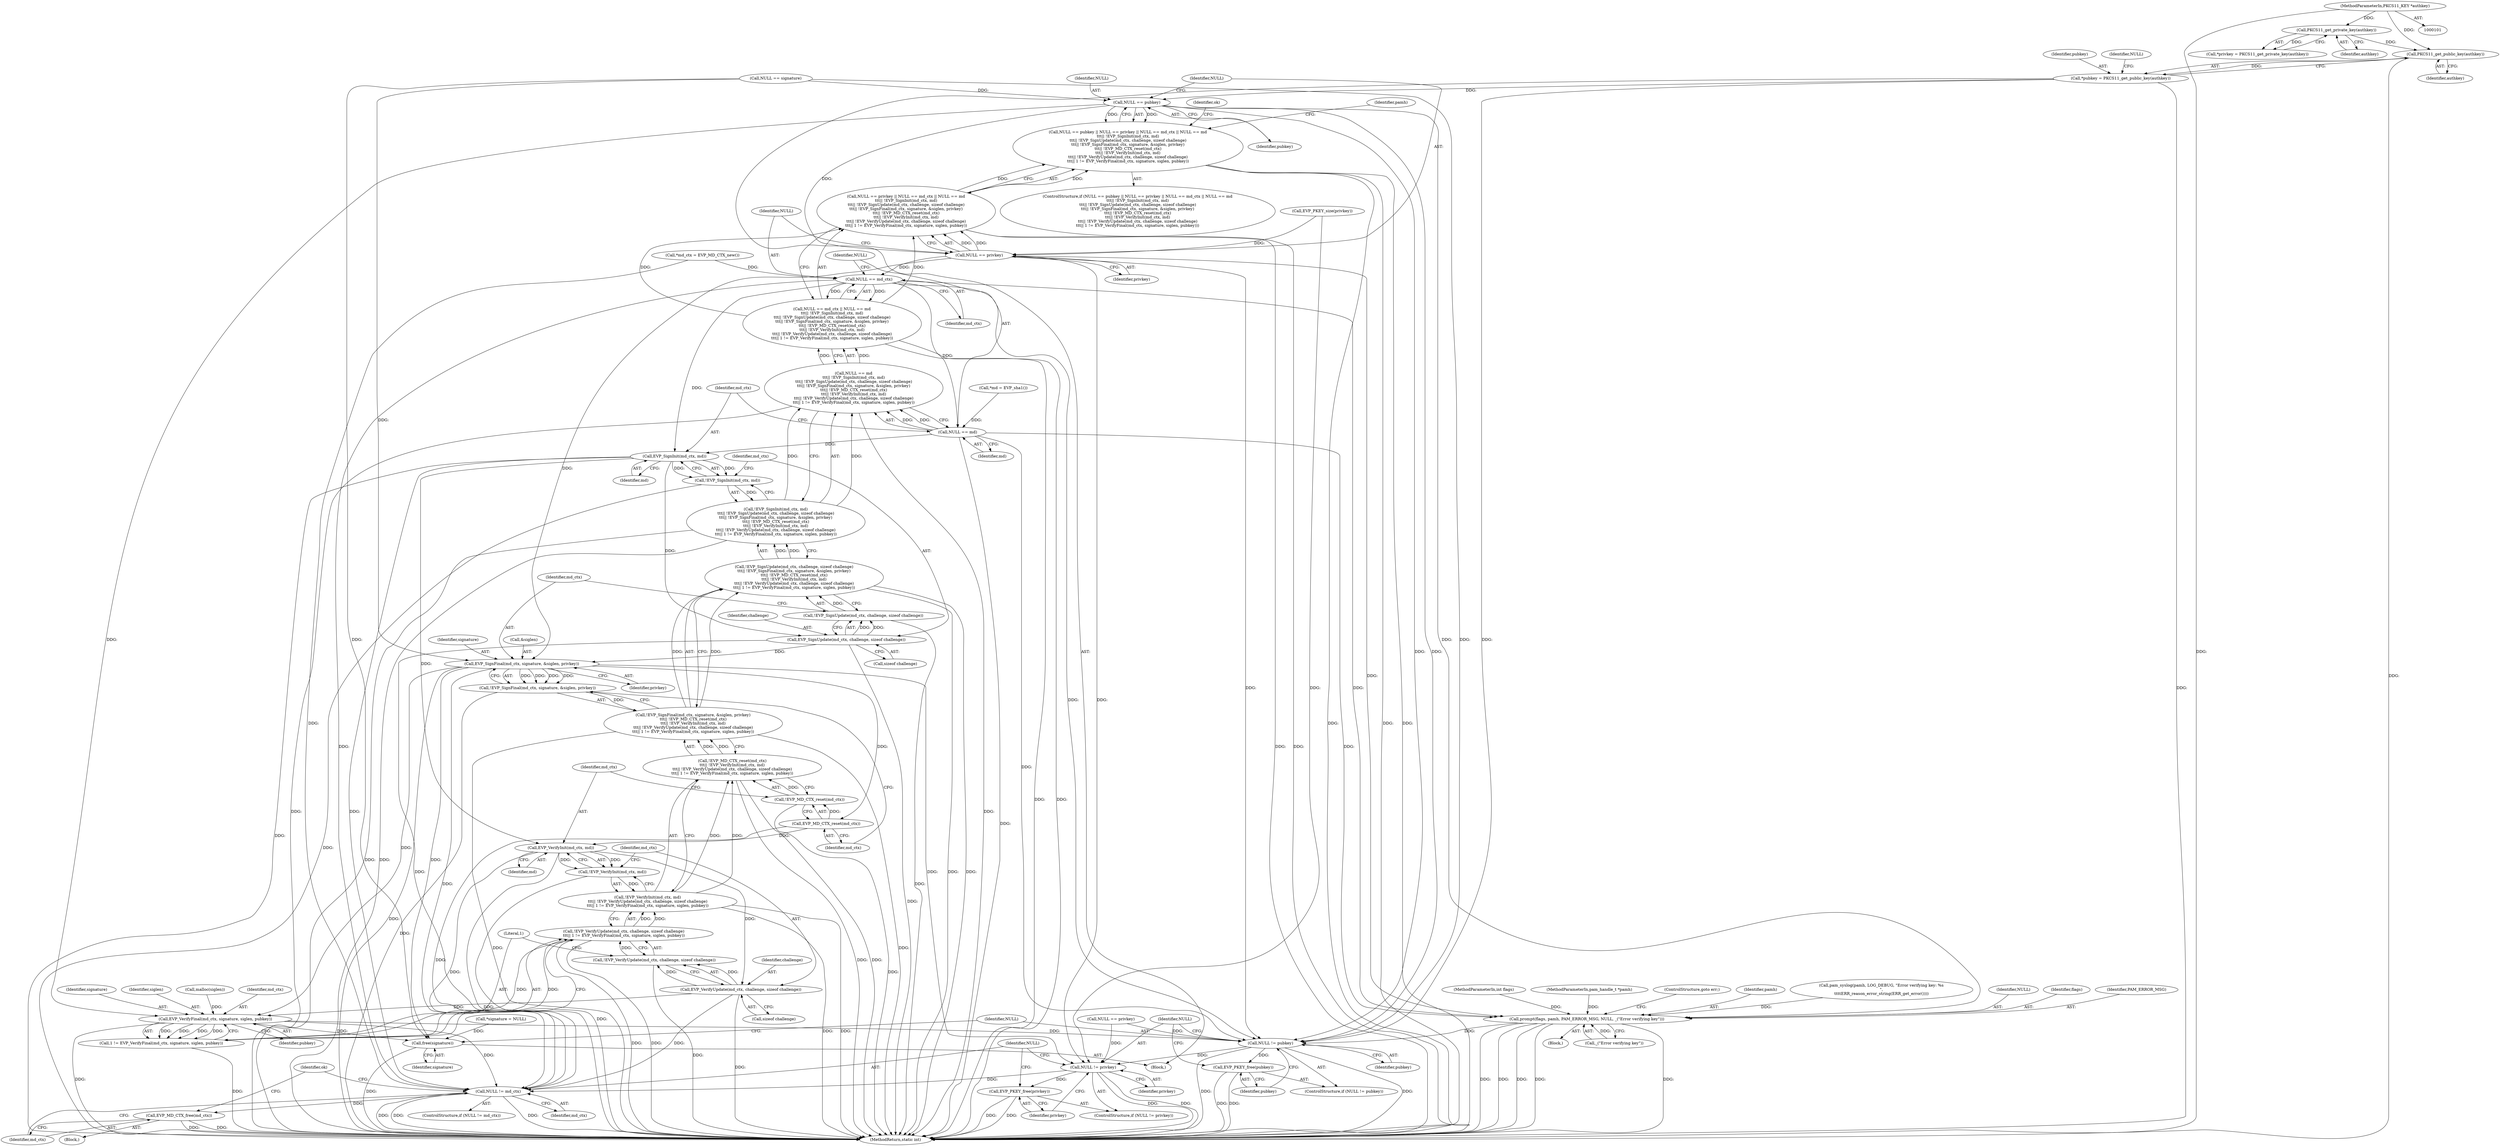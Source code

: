 digraph "0_pam_p11_d150b60e1e14c261b113f55681419ad1dfa8a76c@pointer" {
"1000132" [label="(Call,PKCS11_get_public_key(authkey))"];
"1000127" [label="(Call,PKCS11_get_private_key(authkey))"];
"1000104" [label="(MethodParameterIn,PKCS11_KEY *authkey)"];
"1000130" [label="(Call,*pubkey = PKCS11_get_public_key(authkey))"];
"1000169" [label="(Call,NULL == pubkey)"];
"1000168" [label="(Call,NULL == pubkey || NULL == privkey || NULL == md_ctx || NULL == md\n\t\t\t|| !EVP_SignInit(md_ctx, md)\n\t\t\t|| !EVP_SignUpdate(md_ctx, challenge, sizeof challenge)\n\t\t\t|| !EVP_SignFinal(md_ctx, signature, &siglen, privkey)\n\t\t\t|| !EVP_MD_CTX_reset(md_ctx)\n\t\t\t|| !EVP_VerifyInit(md_ctx, md)\n\t\t\t|| !EVP_VerifyUpdate(md_ctx, challenge, sizeof challenge)\n\t\t\t|| 1 != EVP_VerifyFinal(md_ctx, signature, siglen, pubkey))"];
"1000173" [label="(Call,NULL == privkey)"];
"1000172" [label="(Call,NULL == privkey || NULL == md_ctx || NULL == md\n\t\t\t|| !EVP_SignInit(md_ctx, md)\n\t\t\t|| !EVP_SignUpdate(md_ctx, challenge, sizeof challenge)\n\t\t\t|| !EVP_SignFinal(md_ctx, signature, &siglen, privkey)\n\t\t\t|| !EVP_MD_CTX_reset(md_ctx)\n\t\t\t|| !EVP_VerifyInit(md_ctx, md)\n\t\t\t|| !EVP_VerifyUpdate(md_ctx, challenge, sizeof challenge)\n\t\t\t|| 1 != EVP_VerifyFinal(md_ctx, signature, siglen, pubkey))"];
"1000177" [label="(Call,NULL == md_ctx)"];
"1000176" [label="(Call,NULL == md_ctx || NULL == md\n\t\t\t|| !EVP_SignInit(md_ctx, md)\n\t\t\t|| !EVP_SignUpdate(md_ctx, challenge, sizeof challenge)\n\t\t\t|| !EVP_SignFinal(md_ctx, signature, &siglen, privkey)\n\t\t\t|| !EVP_MD_CTX_reset(md_ctx)\n\t\t\t|| !EVP_VerifyInit(md_ctx, md)\n\t\t\t|| !EVP_VerifyUpdate(md_ctx, challenge, sizeof challenge)\n\t\t\t|| 1 != EVP_VerifyFinal(md_ctx, signature, siglen, pubkey))"];
"1000181" [label="(Call,NULL == md)"];
"1000180" [label="(Call,NULL == md\n\t\t\t|| !EVP_SignInit(md_ctx, md)\n\t\t\t|| !EVP_SignUpdate(md_ctx, challenge, sizeof challenge)\n\t\t\t|| !EVP_SignFinal(md_ctx, signature, &siglen, privkey)\n\t\t\t|| !EVP_MD_CTX_reset(md_ctx)\n\t\t\t|| !EVP_VerifyInit(md_ctx, md)\n\t\t\t|| !EVP_VerifyUpdate(md_ctx, challenge, sizeof challenge)\n\t\t\t|| 1 != EVP_VerifyFinal(md_ctx, signature, siglen, pubkey))"];
"1000186" [label="(Call,EVP_SignInit(md_ctx, md))"];
"1000185" [label="(Call,!EVP_SignInit(md_ctx, md))"];
"1000184" [label="(Call,!EVP_SignInit(md_ctx, md)\n\t\t\t|| !EVP_SignUpdate(md_ctx, challenge, sizeof challenge)\n\t\t\t|| !EVP_SignFinal(md_ctx, signature, &siglen, privkey)\n\t\t\t|| !EVP_MD_CTX_reset(md_ctx)\n\t\t\t|| !EVP_VerifyInit(md_ctx, md)\n\t\t\t|| !EVP_VerifyUpdate(md_ctx, challenge, sizeof challenge)\n\t\t\t|| 1 != EVP_VerifyFinal(md_ctx, signature, siglen, pubkey))"];
"1000191" [label="(Call,EVP_SignUpdate(md_ctx, challenge, sizeof challenge))"];
"1000190" [label="(Call,!EVP_SignUpdate(md_ctx, challenge, sizeof challenge))"];
"1000189" [label="(Call,!EVP_SignUpdate(md_ctx, challenge, sizeof challenge)\n\t\t\t|| !EVP_SignFinal(md_ctx, signature, &siglen, privkey)\n\t\t\t|| !EVP_MD_CTX_reset(md_ctx)\n\t\t\t|| !EVP_VerifyInit(md_ctx, md)\n\t\t\t|| !EVP_VerifyUpdate(md_ctx, challenge, sizeof challenge)\n\t\t\t|| 1 != EVP_VerifyFinal(md_ctx, signature, siglen, pubkey))"];
"1000198" [label="(Call,EVP_SignFinal(md_ctx, signature, &siglen, privkey))"];
"1000197" [label="(Call,!EVP_SignFinal(md_ctx, signature, &siglen, privkey))"];
"1000196" [label="(Call,!EVP_SignFinal(md_ctx, signature, &siglen, privkey)\n\t\t\t|| !EVP_MD_CTX_reset(md_ctx)\n\t\t\t|| !EVP_VerifyInit(md_ctx, md)\n\t\t\t|| !EVP_VerifyUpdate(md_ctx, challenge, sizeof challenge)\n\t\t\t|| 1 != EVP_VerifyFinal(md_ctx, signature, siglen, pubkey))"];
"1000206" [label="(Call,EVP_MD_CTX_reset(md_ctx))"];
"1000205" [label="(Call,!EVP_MD_CTX_reset(md_ctx))"];
"1000204" [label="(Call,!EVP_MD_CTX_reset(md_ctx)\n\t\t\t|| !EVP_VerifyInit(md_ctx, md)\n\t\t\t|| !EVP_VerifyUpdate(md_ctx, challenge, sizeof challenge)\n\t\t\t|| 1 != EVP_VerifyFinal(md_ctx, signature, siglen, pubkey))"];
"1000210" [label="(Call,EVP_VerifyInit(md_ctx, md))"];
"1000209" [label="(Call,!EVP_VerifyInit(md_ctx, md))"];
"1000208" [label="(Call,!EVP_VerifyInit(md_ctx, md)\n\t\t\t|| !EVP_VerifyUpdate(md_ctx, challenge, sizeof challenge)\n\t\t\t|| 1 != EVP_VerifyFinal(md_ctx, signature, siglen, pubkey))"];
"1000215" [label="(Call,EVP_VerifyUpdate(md_ctx, challenge, sizeof challenge))"];
"1000214" [label="(Call,!EVP_VerifyUpdate(md_ctx, challenge, sizeof challenge))"];
"1000213" [label="(Call,!EVP_VerifyUpdate(md_ctx, challenge, sizeof challenge)\n\t\t\t|| 1 != EVP_VerifyFinal(md_ctx, signature, siglen, pubkey))"];
"1000222" [label="(Call,EVP_VerifyFinal(md_ctx, signature, siglen, pubkey))"];
"1000220" [label="(Call,1 != EVP_VerifyFinal(md_ctx, signature, siglen, pubkey))"];
"1000246" [label="(Call,free(signature))"];
"1000249" [label="(Call,NULL != pubkey)"];
"1000252" [label="(Call,EVP_PKEY_free(pubkey))"];
"1000255" [label="(Call,NULL != privkey)"];
"1000258" [label="(Call,EVP_PKEY_free(privkey))"];
"1000261" [label="(Call,NULL != md_ctx)"];
"1000265" [label="(Call,EVP_MD_CTX_free(md_ctx))"];
"1000234" [label="(Call,prompt(flags, pamh, PAM_ERROR_MSG, NULL, _(\"Error verifying key\")))"];
"1000253" [label="(Identifier,pubkey)"];
"1000264" [label="(Block,)"];
"1000211" [label="(Identifier,md_ctx)"];
"1000246" [label="(Call,free(signature))"];
"1000251" [label="(Identifier,pubkey)"];
"1000243" [label="(Identifier,ok)"];
"1000216" [label="(Identifier,md_ctx)"];
"1000208" [label="(Call,!EVP_VerifyInit(md_ctx, md)\n\t\t\t|| !EVP_VerifyUpdate(md_ctx, challenge, sizeof challenge)\n\t\t\t|| 1 != EVP_VerifyFinal(md_ctx, signature, siglen, pubkey))"];
"1000105" [label="(Block,)"];
"1000132" [label="(Call,PKCS11_get_public_key(authkey))"];
"1000167" [label="(ControlStructure,if (NULL == pubkey || NULL == privkey || NULL == md_ctx || NULL == md\n\t\t\t|| !EVP_SignInit(md_ctx, md)\n\t\t\t|| !EVP_SignUpdate(md_ctx, challenge, sizeof challenge)\n\t\t\t|| !EVP_SignFinal(md_ctx, signature, &siglen, privkey)\n\t\t\t|| !EVP_MD_CTX_reset(md_ctx)\n\t\t\t|| !EVP_VerifyInit(md_ctx, md)\n\t\t\t|| !EVP_VerifyUpdate(md_ctx, challenge, sizeof challenge)\n\t\t\t|| 1 != EVP_VerifyFinal(md_ctx, signature, siglen, pubkey)))"];
"1000201" [label="(Call,&siglen)"];
"1000224" [label="(Identifier,signature)"];
"1000263" [label="(Identifier,md_ctx)"];
"1000210" [label="(Call,EVP_VerifyInit(md_ctx, md))"];
"1000174" [label="(Identifier,NULL)"];
"1000128" [label="(Identifier,authkey)"];
"1000209" [label="(Call,!EVP_VerifyInit(md_ctx, md))"];
"1000177" [label="(Call,NULL == md_ctx)"];
"1000225" [label="(Identifier,siglen)"];
"1000257" [label="(Identifier,privkey)"];
"1000112" [label="(Call,*signature = NULL)"];
"1000250" [label="(Identifier,NULL)"];
"1000179" [label="(Identifier,md_ctx)"];
"1000193" [label="(Identifier,challenge)"];
"1000269" [label="(MethodReturn,static int)"];
"1000169" [label="(Call,NULL == pubkey)"];
"1000235" [label="(Identifier,flags)"];
"1000212" [label="(Identifier,md)"];
"1000172" [label="(Call,NULL == privkey || NULL == md_ctx || NULL == md\n\t\t\t|| !EVP_SignInit(md_ctx, md)\n\t\t\t|| !EVP_SignUpdate(md_ctx, challenge, sizeof challenge)\n\t\t\t|| !EVP_SignFinal(md_ctx, signature, &siglen, privkey)\n\t\t\t|| !EVP_MD_CTX_reset(md_ctx)\n\t\t\t|| !EVP_VerifyInit(md_ctx, md)\n\t\t\t|| !EVP_VerifyUpdate(md_ctx, challenge, sizeof challenge)\n\t\t\t|| 1 != EVP_VerifyFinal(md_ctx, signature, siglen, pubkey))"];
"1000125" [label="(Call,*privkey = PKCS11_get_private_key(authkey))"];
"1000173" [label="(Call,NULL == privkey)"];
"1000206" [label="(Call,EVP_MD_CTX_reset(md_ctx))"];
"1000226" [label="(Identifier,pubkey)"];
"1000186" [label="(Call,EVP_SignInit(md_ctx, md))"];
"1000176" [label="(Call,NULL == md_ctx || NULL == md\n\t\t\t|| !EVP_SignInit(md_ctx, md)\n\t\t\t|| !EVP_SignUpdate(md_ctx, challenge, sizeof challenge)\n\t\t\t|| !EVP_SignFinal(md_ctx, signature, &siglen, privkey)\n\t\t\t|| !EVP_MD_CTX_reset(md_ctx)\n\t\t\t|| !EVP_VerifyInit(md_ctx, md)\n\t\t\t|| !EVP_VerifyUpdate(md_ctx, challenge, sizeof challenge)\n\t\t\t|| 1 != EVP_VerifyFinal(md_ctx, signature, siglen, pubkey))"];
"1000248" [label="(ControlStructure,if (NULL != pubkey))"];
"1000136" [label="(Identifier,NULL)"];
"1000133" [label="(Identifier,authkey)"];
"1000184" [label="(Call,!EVP_SignInit(md_ctx, md)\n\t\t\t|| !EVP_SignUpdate(md_ctx, challenge, sizeof challenge)\n\t\t\t|| !EVP_SignFinal(md_ctx, signature, &siglen, privkey)\n\t\t\t|| !EVP_MD_CTX_reset(md_ctx)\n\t\t\t|| !EVP_VerifyInit(md_ctx, md)\n\t\t\t|| !EVP_VerifyUpdate(md_ctx, challenge, sizeof challenge)\n\t\t\t|| 1 != EVP_VerifyFinal(md_ctx, signature, siglen, pubkey))"];
"1000259" [label="(Identifier,privkey)"];
"1000205" [label="(Call,!EVP_MD_CTX_reset(md_ctx))"];
"1000121" [label="(Call,*md_ctx = EVP_MD_CTX_new())"];
"1000197" [label="(Call,!EVP_SignFinal(md_ctx, signature, &siglen, privkey))"];
"1000194" [label="(Call,sizeof challenge)"];
"1000214" [label="(Call,!EVP_VerifyUpdate(md_ctx, challenge, sizeof challenge))"];
"1000255" [label="(Call,NULL != privkey)"];
"1000217" [label="(Identifier,challenge)"];
"1000183" [label="(Identifier,md)"];
"1000130" [label="(Call,*pubkey = PKCS11_get_public_key(authkey))"];
"1000254" [label="(ControlStructure,if (NULL != privkey))"];
"1000266" [label="(Identifier,md_ctx)"];
"1000171" [label="(Identifier,pubkey)"];
"1000247" [label="(Identifier,signature)"];
"1000189" [label="(Call,!EVP_SignUpdate(md_ctx, challenge, sizeof challenge)\n\t\t\t|| !EVP_SignFinal(md_ctx, signature, &siglen, privkey)\n\t\t\t|| !EVP_MD_CTX_reset(md_ctx)\n\t\t\t|| !EVP_VerifyInit(md_ctx, md)\n\t\t\t|| !EVP_VerifyUpdate(md_ctx, challenge, sizeof challenge)\n\t\t\t|| 1 != EVP_VerifyFinal(md_ctx, signature, siglen, pubkey))"];
"1000237" [label="(Identifier,PAM_ERROR_MSG)"];
"1000260" [label="(ControlStructure,if (NULL != md_ctx))"];
"1000117" [label="(Call,*md = EVP_sha1())"];
"1000141" [label="(Call,EVP_PKEY_size(privkey))"];
"1000215" [label="(Call,EVP_VerifyUpdate(md_ctx, challenge, sizeof challenge))"];
"1000150" [label="(Call,malloc(siglen))"];
"1000252" [label="(Call,EVP_PKEY_free(pubkey))"];
"1000168" [label="(Call,NULL == pubkey || NULL == privkey || NULL == md_ctx || NULL == md\n\t\t\t|| !EVP_SignInit(md_ctx, md)\n\t\t\t|| !EVP_SignUpdate(md_ctx, challenge, sizeof challenge)\n\t\t\t|| !EVP_SignFinal(md_ctx, signature, &siglen, privkey)\n\t\t\t|| !EVP_MD_CTX_reset(md_ctx)\n\t\t\t|| !EVP_VerifyInit(md_ctx, md)\n\t\t\t|| !EVP_VerifyUpdate(md_ctx, challenge, sizeof challenge)\n\t\t\t|| 1 != EVP_VerifyFinal(md_ctx, signature, siglen, pubkey))"];
"1000222" [label="(Call,EVP_VerifyFinal(md_ctx, signature, siglen, pubkey))"];
"1000187" [label="(Identifier,md_ctx)"];
"1000191" [label="(Call,EVP_SignUpdate(md_ctx, challenge, sizeof challenge))"];
"1000227" [label="(Block,)"];
"1000190" [label="(Call,!EVP_SignUpdate(md_ctx, challenge, sizeof challenge))"];
"1000127" [label="(Call,PKCS11_get_private_key(authkey))"];
"1000204" [label="(Call,!EVP_MD_CTX_reset(md_ctx)\n\t\t\t|| !EVP_VerifyInit(md_ctx, md)\n\t\t\t|| !EVP_VerifyUpdate(md_ctx, challenge, sizeof challenge)\n\t\t\t|| 1 != EVP_VerifyFinal(md_ctx, signature, siglen, pubkey))"];
"1000239" [label="(Call,_(\"Error verifying key\"))"];
"1000153" [label="(Call,NULL == signature)"];
"1000221" [label="(Literal,1)"];
"1000199" [label="(Identifier,md_ctx)"];
"1000218" [label="(Call,sizeof challenge)"];
"1000213" [label="(Call,!EVP_VerifyUpdate(md_ctx, challenge, sizeof challenge)\n\t\t\t|| 1 != EVP_VerifyFinal(md_ctx, signature, siglen, pubkey))"];
"1000170" [label="(Identifier,NULL)"];
"1000175" [label="(Identifier,privkey)"];
"1000200" [label="(Identifier,signature)"];
"1000207" [label="(Identifier,md_ctx)"];
"1000265" [label="(Call,EVP_MD_CTX_free(md_ctx))"];
"1000268" [label="(Identifier,ok)"];
"1000203" [label="(Identifier,privkey)"];
"1000258" [label="(Call,EVP_PKEY_free(privkey))"];
"1000262" [label="(Identifier,NULL)"];
"1000103" [label="(MethodParameterIn,int flags)"];
"1000180" [label="(Call,NULL == md\n\t\t\t|| !EVP_SignInit(md_ctx, md)\n\t\t\t|| !EVP_SignUpdate(md_ctx, challenge, sizeof challenge)\n\t\t\t|| !EVP_SignFinal(md_ctx, signature, &siglen, privkey)\n\t\t\t|| !EVP_MD_CTX_reset(md_ctx)\n\t\t\t|| !EVP_VerifyInit(md_ctx, md)\n\t\t\t|| !EVP_VerifyUpdate(md_ctx, challenge, sizeof challenge)\n\t\t\t|| 1 != EVP_VerifyFinal(md_ctx, signature, siglen, pubkey))"];
"1000256" [label="(Identifier,NULL)"];
"1000104" [label="(MethodParameterIn,PKCS11_KEY *authkey)"];
"1000102" [label="(MethodParameterIn,pam_handle_t *pamh)"];
"1000241" [label="(ControlStructure,goto err;)"];
"1000220" [label="(Call,1 != EVP_VerifyFinal(md_ctx, signature, siglen, pubkey))"];
"1000185" [label="(Call,!EVP_SignInit(md_ctx, md))"];
"1000236" [label="(Identifier,pamh)"];
"1000181" [label="(Call,NULL == md)"];
"1000198" [label="(Call,EVP_SignFinal(md_ctx, signature, &siglen, privkey))"];
"1000135" [label="(Call,NULL == privkey)"];
"1000228" [label="(Call,pam_syslog(pamh, LOG_DEBUG, \"Error verifying key: %s\n\",\n\t\t\t\tERR_reason_error_string(ERR_get_error())))"];
"1000188" [label="(Identifier,md)"];
"1000192" [label="(Identifier,md_ctx)"];
"1000196" [label="(Call,!EVP_SignFinal(md_ctx, signature, &siglen, privkey)\n\t\t\t|| !EVP_MD_CTX_reset(md_ctx)\n\t\t\t|| !EVP_VerifyInit(md_ctx, md)\n\t\t\t|| !EVP_VerifyUpdate(md_ctx, challenge, sizeof challenge)\n\t\t\t|| 1 != EVP_VerifyFinal(md_ctx, signature, siglen, pubkey))"];
"1000223" [label="(Identifier,md_ctx)"];
"1000178" [label="(Identifier,NULL)"];
"1000238" [label="(Identifier,NULL)"];
"1000261" [label="(Call,NULL != md_ctx)"];
"1000131" [label="(Identifier,pubkey)"];
"1000234" [label="(Call,prompt(flags, pamh, PAM_ERROR_MSG, NULL, _(\"Error verifying key\")))"];
"1000182" [label="(Identifier,NULL)"];
"1000249" [label="(Call,NULL != pubkey)"];
"1000229" [label="(Identifier,pamh)"];
"1000132" -> "1000130"  [label="AST: "];
"1000132" -> "1000133"  [label="CFG: "];
"1000133" -> "1000132"  [label="AST: "];
"1000130" -> "1000132"  [label="CFG: "];
"1000132" -> "1000269"  [label="DDG: "];
"1000132" -> "1000130"  [label="DDG: "];
"1000127" -> "1000132"  [label="DDG: "];
"1000104" -> "1000132"  [label="DDG: "];
"1000127" -> "1000125"  [label="AST: "];
"1000127" -> "1000128"  [label="CFG: "];
"1000128" -> "1000127"  [label="AST: "];
"1000125" -> "1000127"  [label="CFG: "];
"1000127" -> "1000125"  [label="DDG: "];
"1000104" -> "1000127"  [label="DDG: "];
"1000104" -> "1000101"  [label="AST: "];
"1000104" -> "1000269"  [label="DDG: "];
"1000130" -> "1000105"  [label="AST: "];
"1000131" -> "1000130"  [label="AST: "];
"1000136" -> "1000130"  [label="CFG: "];
"1000130" -> "1000269"  [label="DDG: "];
"1000130" -> "1000169"  [label="DDG: "];
"1000130" -> "1000249"  [label="DDG: "];
"1000169" -> "1000168"  [label="AST: "];
"1000169" -> "1000171"  [label="CFG: "];
"1000170" -> "1000169"  [label="AST: "];
"1000171" -> "1000169"  [label="AST: "];
"1000174" -> "1000169"  [label="CFG: "];
"1000168" -> "1000169"  [label="CFG: "];
"1000169" -> "1000168"  [label="DDG: "];
"1000169" -> "1000168"  [label="DDG: "];
"1000153" -> "1000169"  [label="DDG: "];
"1000169" -> "1000173"  [label="DDG: "];
"1000169" -> "1000222"  [label="DDG: "];
"1000169" -> "1000234"  [label="DDG: "];
"1000169" -> "1000249"  [label="DDG: "];
"1000169" -> "1000249"  [label="DDG: "];
"1000168" -> "1000167"  [label="AST: "];
"1000168" -> "1000172"  [label="CFG: "];
"1000172" -> "1000168"  [label="AST: "];
"1000229" -> "1000168"  [label="CFG: "];
"1000243" -> "1000168"  [label="CFG: "];
"1000168" -> "1000269"  [label="DDG: "];
"1000168" -> "1000269"  [label="DDG: "];
"1000168" -> "1000269"  [label="DDG: "];
"1000172" -> "1000168"  [label="DDG: "];
"1000172" -> "1000168"  [label="DDG: "];
"1000173" -> "1000172"  [label="AST: "];
"1000173" -> "1000175"  [label="CFG: "];
"1000174" -> "1000173"  [label="AST: "];
"1000175" -> "1000173"  [label="AST: "];
"1000178" -> "1000173"  [label="CFG: "];
"1000172" -> "1000173"  [label="CFG: "];
"1000173" -> "1000172"  [label="DDG: "];
"1000173" -> "1000172"  [label="DDG: "];
"1000141" -> "1000173"  [label="DDG: "];
"1000173" -> "1000177"  [label="DDG: "];
"1000173" -> "1000198"  [label="DDG: "];
"1000173" -> "1000234"  [label="DDG: "];
"1000173" -> "1000249"  [label="DDG: "];
"1000173" -> "1000255"  [label="DDG: "];
"1000172" -> "1000176"  [label="CFG: "];
"1000176" -> "1000172"  [label="AST: "];
"1000172" -> "1000269"  [label="DDG: "];
"1000172" -> "1000269"  [label="DDG: "];
"1000176" -> "1000172"  [label="DDG: "];
"1000176" -> "1000172"  [label="DDG: "];
"1000177" -> "1000176"  [label="AST: "];
"1000177" -> "1000179"  [label="CFG: "];
"1000178" -> "1000177"  [label="AST: "];
"1000179" -> "1000177"  [label="AST: "];
"1000182" -> "1000177"  [label="CFG: "];
"1000176" -> "1000177"  [label="CFG: "];
"1000177" -> "1000176"  [label="DDG: "];
"1000177" -> "1000176"  [label="DDG: "];
"1000121" -> "1000177"  [label="DDG: "];
"1000177" -> "1000181"  [label="DDG: "];
"1000177" -> "1000186"  [label="DDG: "];
"1000177" -> "1000234"  [label="DDG: "];
"1000177" -> "1000249"  [label="DDG: "];
"1000177" -> "1000261"  [label="DDG: "];
"1000176" -> "1000180"  [label="CFG: "];
"1000180" -> "1000176"  [label="AST: "];
"1000176" -> "1000269"  [label="DDG: "];
"1000176" -> "1000269"  [label="DDG: "];
"1000180" -> "1000176"  [label="DDG: "];
"1000180" -> "1000176"  [label="DDG: "];
"1000181" -> "1000180"  [label="AST: "];
"1000181" -> "1000183"  [label="CFG: "];
"1000182" -> "1000181"  [label="AST: "];
"1000183" -> "1000181"  [label="AST: "];
"1000187" -> "1000181"  [label="CFG: "];
"1000180" -> "1000181"  [label="CFG: "];
"1000181" -> "1000269"  [label="DDG: "];
"1000181" -> "1000180"  [label="DDG: "];
"1000181" -> "1000180"  [label="DDG: "];
"1000117" -> "1000181"  [label="DDG: "];
"1000181" -> "1000186"  [label="DDG: "];
"1000181" -> "1000234"  [label="DDG: "];
"1000181" -> "1000249"  [label="DDG: "];
"1000180" -> "1000184"  [label="CFG: "];
"1000184" -> "1000180"  [label="AST: "];
"1000180" -> "1000269"  [label="DDG: "];
"1000180" -> "1000269"  [label="DDG: "];
"1000184" -> "1000180"  [label="DDG: "];
"1000184" -> "1000180"  [label="DDG: "];
"1000186" -> "1000185"  [label="AST: "];
"1000186" -> "1000188"  [label="CFG: "];
"1000187" -> "1000186"  [label="AST: "];
"1000188" -> "1000186"  [label="AST: "];
"1000185" -> "1000186"  [label="CFG: "];
"1000186" -> "1000269"  [label="DDG: "];
"1000186" -> "1000185"  [label="DDG: "];
"1000186" -> "1000185"  [label="DDG: "];
"1000186" -> "1000191"  [label="DDG: "];
"1000186" -> "1000210"  [label="DDG: "];
"1000186" -> "1000261"  [label="DDG: "];
"1000185" -> "1000184"  [label="AST: "];
"1000192" -> "1000185"  [label="CFG: "];
"1000184" -> "1000185"  [label="CFG: "];
"1000185" -> "1000269"  [label="DDG: "];
"1000185" -> "1000184"  [label="DDG: "];
"1000184" -> "1000189"  [label="CFG: "];
"1000189" -> "1000184"  [label="AST: "];
"1000184" -> "1000269"  [label="DDG: "];
"1000184" -> "1000269"  [label="DDG: "];
"1000189" -> "1000184"  [label="DDG: "];
"1000189" -> "1000184"  [label="DDG: "];
"1000191" -> "1000190"  [label="AST: "];
"1000191" -> "1000194"  [label="CFG: "];
"1000192" -> "1000191"  [label="AST: "];
"1000193" -> "1000191"  [label="AST: "];
"1000194" -> "1000191"  [label="AST: "];
"1000190" -> "1000191"  [label="CFG: "];
"1000191" -> "1000269"  [label="DDG: "];
"1000191" -> "1000190"  [label="DDG: "];
"1000191" -> "1000190"  [label="DDG: "];
"1000191" -> "1000198"  [label="DDG: "];
"1000191" -> "1000261"  [label="DDG: "];
"1000190" -> "1000189"  [label="AST: "];
"1000199" -> "1000190"  [label="CFG: "];
"1000189" -> "1000190"  [label="CFG: "];
"1000190" -> "1000269"  [label="DDG: "];
"1000190" -> "1000189"  [label="DDG: "];
"1000189" -> "1000196"  [label="CFG: "];
"1000196" -> "1000189"  [label="AST: "];
"1000189" -> "1000269"  [label="DDG: "];
"1000189" -> "1000269"  [label="DDG: "];
"1000196" -> "1000189"  [label="DDG: "];
"1000196" -> "1000189"  [label="DDG: "];
"1000198" -> "1000197"  [label="AST: "];
"1000198" -> "1000203"  [label="CFG: "];
"1000199" -> "1000198"  [label="AST: "];
"1000200" -> "1000198"  [label="AST: "];
"1000201" -> "1000198"  [label="AST: "];
"1000203" -> "1000198"  [label="AST: "];
"1000197" -> "1000198"  [label="CFG: "];
"1000198" -> "1000269"  [label="DDG: "];
"1000198" -> "1000197"  [label="DDG: "];
"1000198" -> "1000197"  [label="DDG: "];
"1000198" -> "1000197"  [label="DDG: "];
"1000198" -> "1000197"  [label="DDG: "];
"1000153" -> "1000198"  [label="DDG: "];
"1000198" -> "1000206"  [label="DDG: "];
"1000198" -> "1000222"  [label="DDG: "];
"1000198" -> "1000246"  [label="DDG: "];
"1000198" -> "1000255"  [label="DDG: "];
"1000198" -> "1000261"  [label="DDG: "];
"1000197" -> "1000196"  [label="AST: "];
"1000207" -> "1000197"  [label="CFG: "];
"1000196" -> "1000197"  [label="CFG: "];
"1000197" -> "1000269"  [label="DDG: "];
"1000197" -> "1000196"  [label="DDG: "];
"1000196" -> "1000204"  [label="CFG: "];
"1000204" -> "1000196"  [label="AST: "];
"1000196" -> "1000269"  [label="DDG: "];
"1000196" -> "1000269"  [label="DDG: "];
"1000204" -> "1000196"  [label="DDG: "];
"1000204" -> "1000196"  [label="DDG: "];
"1000206" -> "1000205"  [label="AST: "];
"1000206" -> "1000207"  [label="CFG: "];
"1000207" -> "1000206"  [label="AST: "];
"1000205" -> "1000206"  [label="CFG: "];
"1000206" -> "1000205"  [label="DDG: "];
"1000206" -> "1000210"  [label="DDG: "];
"1000206" -> "1000261"  [label="DDG: "];
"1000205" -> "1000204"  [label="AST: "];
"1000211" -> "1000205"  [label="CFG: "];
"1000204" -> "1000205"  [label="CFG: "];
"1000205" -> "1000269"  [label="DDG: "];
"1000205" -> "1000204"  [label="DDG: "];
"1000204" -> "1000208"  [label="CFG: "];
"1000208" -> "1000204"  [label="AST: "];
"1000204" -> "1000269"  [label="DDG: "];
"1000204" -> "1000269"  [label="DDG: "];
"1000208" -> "1000204"  [label="DDG: "];
"1000208" -> "1000204"  [label="DDG: "];
"1000210" -> "1000209"  [label="AST: "];
"1000210" -> "1000212"  [label="CFG: "];
"1000211" -> "1000210"  [label="AST: "];
"1000212" -> "1000210"  [label="AST: "];
"1000209" -> "1000210"  [label="CFG: "];
"1000210" -> "1000269"  [label="DDG: "];
"1000210" -> "1000209"  [label="DDG: "];
"1000210" -> "1000209"  [label="DDG: "];
"1000210" -> "1000215"  [label="DDG: "];
"1000210" -> "1000261"  [label="DDG: "];
"1000209" -> "1000208"  [label="AST: "];
"1000216" -> "1000209"  [label="CFG: "];
"1000208" -> "1000209"  [label="CFG: "];
"1000209" -> "1000269"  [label="DDG: "];
"1000209" -> "1000208"  [label="DDG: "];
"1000208" -> "1000213"  [label="CFG: "];
"1000213" -> "1000208"  [label="AST: "];
"1000208" -> "1000269"  [label="DDG: "];
"1000208" -> "1000269"  [label="DDG: "];
"1000213" -> "1000208"  [label="DDG: "];
"1000213" -> "1000208"  [label="DDG: "];
"1000215" -> "1000214"  [label="AST: "];
"1000215" -> "1000218"  [label="CFG: "];
"1000216" -> "1000215"  [label="AST: "];
"1000217" -> "1000215"  [label="AST: "];
"1000218" -> "1000215"  [label="AST: "];
"1000214" -> "1000215"  [label="CFG: "];
"1000215" -> "1000269"  [label="DDG: "];
"1000215" -> "1000214"  [label="DDG: "];
"1000215" -> "1000214"  [label="DDG: "];
"1000215" -> "1000222"  [label="DDG: "];
"1000215" -> "1000261"  [label="DDG: "];
"1000214" -> "1000213"  [label="AST: "];
"1000221" -> "1000214"  [label="CFG: "];
"1000213" -> "1000214"  [label="CFG: "];
"1000214" -> "1000269"  [label="DDG: "];
"1000214" -> "1000213"  [label="DDG: "];
"1000213" -> "1000220"  [label="CFG: "];
"1000220" -> "1000213"  [label="AST: "];
"1000213" -> "1000269"  [label="DDG: "];
"1000213" -> "1000269"  [label="DDG: "];
"1000220" -> "1000213"  [label="DDG: "];
"1000220" -> "1000213"  [label="DDG: "];
"1000222" -> "1000220"  [label="AST: "];
"1000222" -> "1000226"  [label="CFG: "];
"1000223" -> "1000222"  [label="AST: "];
"1000224" -> "1000222"  [label="AST: "];
"1000225" -> "1000222"  [label="AST: "];
"1000226" -> "1000222"  [label="AST: "];
"1000220" -> "1000222"  [label="CFG: "];
"1000222" -> "1000269"  [label="DDG: "];
"1000222" -> "1000220"  [label="DDG: "];
"1000222" -> "1000220"  [label="DDG: "];
"1000222" -> "1000220"  [label="DDG: "];
"1000222" -> "1000220"  [label="DDG: "];
"1000150" -> "1000222"  [label="DDG: "];
"1000222" -> "1000246"  [label="DDG: "];
"1000222" -> "1000249"  [label="DDG: "];
"1000222" -> "1000261"  [label="DDG: "];
"1000221" -> "1000220"  [label="AST: "];
"1000220" -> "1000269"  [label="DDG: "];
"1000246" -> "1000105"  [label="AST: "];
"1000246" -> "1000247"  [label="CFG: "];
"1000247" -> "1000246"  [label="AST: "];
"1000250" -> "1000246"  [label="CFG: "];
"1000246" -> "1000269"  [label="DDG: "];
"1000153" -> "1000246"  [label="DDG: "];
"1000112" -> "1000246"  [label="DDG: "];
"1000249" -> "1000248"  [label="AST: "];
"1000249" -> "1000251"  [label="CFG: "];
"1000250" -> "1000249"  [label="AST: "];
"1000251" -> "1000249"  [label="AST: "];
"1000253" -> "1000249"  [label="CFG: "];
"1000256" -> "1000249"  [label="CFG: "];
"1000249" -> "1000269"  [label="DDG: "];
"1000249" -> "1000269"  [label="DDG: "];
"1000234" -> "1000249"  [label="DDG: "];
"1000153" -> "1000249"  [label="DDG: "];
"1000135" -> "1000249"  [label="DDG: "];
"1000249" -> "1000252"  [label="DDG: "];
"1000249" -> "1000255"  [label="DDG: "];
"1000252" -> "1000248"  [label="AST: "];
"1000252" -> "1000253"  [label="CFG: "];
"1000253" -> "1000252"  [label="AST: "];
"1000256" -> "1000252"  [label="CFG: "];
"1000252" -> "1000269"  [label="DDG: "];
"1000252" -> "1000269"  [label="DDG: "];
"1000255" -> "1000254"  [label="AST: "];
"1000255" -> "1000257"  [label="CFG: "];
"1000256" -> "1000255"  [label="AST: "];
"1000257" -> "1000255"  [label="AST: "];
"1000259" -> "1000255"  [label="CFG: "];
"1000262" -> "1000255"  [label="CFG: "];
"1000255" -> "1000269"  [label="DDG: "];
"1000255" -> "1000269"  [label="DDG: "];
"1000141" -> "1000255"  [label="DDG: "];
"1000135" -> "1000255"  [label="DDG: "];
"1000255" -> "1000258"  [label="DDG: "];
"1000255" -> "1000261"  [label="DDG: "];
"1000258" -> "1000254"  [label="AST: "];
"1000258" -> "1000259"  [label="CFG: "];
"1000259" -> "1000258"  [label="AST: "];
"1000262" -> "1000258"  [label="CFG: "];
"1000258" -> "1000269"  [label="DDG: "];
"1000258" -> "1000269"  [label="DDG: "];
"1000261" -> "1000260"  [label="AST: "];
"1000261" -> "1000263"  [label="CFG: "];
"1000262" -> "1000261"  [label="AST: "];
"1000263" -> "1000261"  [label="AST: "];
"1000266" -> "1000261"  [label="CFG: "];
"1000268" -> "1000261"  [label="CFG: "];
"1000261" -> "1000269"  [label="DDG: "];
"1000261" -> "1000269"  [label="DDG: "];
"1000261" -> "1000269"  [label="DDG: "];
"1000121" -> "1000261"  [label="DDG: "];
"1000261" -> "1000265"  [label="DDG: "];
"1000265" -> "1000264"  [label="AST: "];
"1000265" -> "1000266"  [label="CFG: "];
"1000266" -> "1000265"  [label="AST: "];
"1000268" -> "1000265"  [label="CFG: "];
"1000265" -> "1000269"  [label="DDG: "];
"1000265" -> "1000269"  [label="DDG: "];
"1000234" -> "1000227"  [label="AST: "];
"1000234" -> "1000239"  [label="CFG: "];
"1000235" -> "1000234"  [label="AST: "];
"1000236" -> "1000234"  [label="AST: "];
"1000237" -> "1000234"  [label="AST: "];
"1000238" -> "1000234"  [label="AST: "];
"1000239" -> "1000234"  [label="AST: "];
"1000241" -> "1000234"  [label="CFG: "];
"1000234" -> "1000269"  [label="DDG: "];
"1000234" -> "1000269"  [label="DDG: "];
"1000234" -> "1000269"  [label="DDG: "];
"1000234" -> "1000269"  [label="DDG: "];
"1000234" -> "1000269"  [label="DDG: "];
"1000103" -> "1000234"  [label="DDG: "];
"1000228" -> "1000234"  [label="DDG: "];
"1000102" -> "1000234"  [label="DDG: "];
"1000239" -> "1000234"  [label="DDG: "];
}
